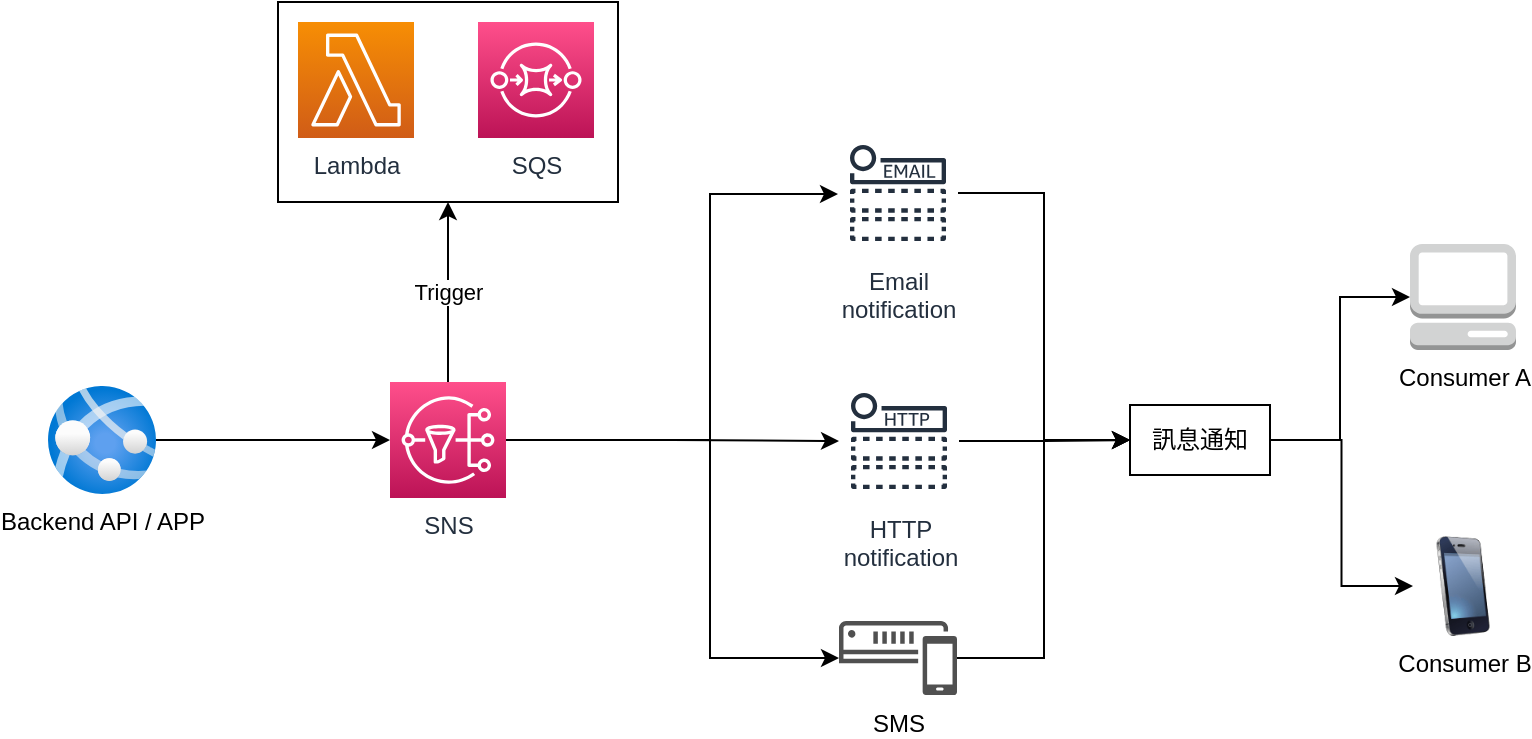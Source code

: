<mxfile version="20.2.3" type="device"><diagram id="Ht1M8jgEwFfnCIfOTk4-" name="Page-1"><mxGraphModel dx="782" dy="1366" grid="1" gridSize="10" guides="1" tooltips="1" connect="1" arrows="1" fold="1" page="1" pageScale="1" pageWidth="1169" pageHeight="827" math="0" shadow="0"><root><mxCell id="0"/><mxCell id="1" parent="0"/><mxCell id="LluBmZfxE5VIQXr7lAts-1" value="Consumer A" style="outlineConnect=0;dashed=0;verticalLabelPosition=bottom;verticalAlign=top;align=center;html=1;shape=mxgraph.aws3.management_console;fillColor=#D2D3D3;gradientColor=none;" parent="1" vertex="1"><mxGeometry x="721" y="-669" width="53" height="53" as="geometry"/></mxCell><mxCell id="LluBmZfxE5VIQXr7lAts-2" value="Consumer B" style="image;html=1;image=img/lib/clip_art/telecommunication/iPhone_128x128.png" parent="1" vertex="1"><mxGeometry x="722.5" y="-523" width="50" height="50" as="geometry"/></mxCell><mxCell id="LluBmZfxE5VIQXr7lAts-15" value="Trigger" style="edgeStyle=orthogonalEdgeStyle;rounded=0;orthogonalLoop=1;jettySize=auto;html=1;entryX=0.5;entryY=1;entryDx=0;entryDy=0;" parent="1" source="LluBmZfxE5VIQXr7lAts-3" target="LluBmZfxE5VIQXr7lAts-14" edge="1"><mxGeometry relative="1" as="geometry"/></mxCell><mxCell id="LluBmZfxE5VIQXr7lAts-20" style="edgeStyle=orthogonalEdgeStyle;rounded=0;orthogonalLoop=1;jettySize=auto;html=1;" parent="1" source="LluBmZfxE5VIQXr7lAts-3" target="LluBmZfxE5VIQXr7lAts-7" edge="1"><mxGeometry relative="1" as="geometry"/></mxCell><mxCell id="LluBmZfxE5VIQXr7lAts-21" style="edgeStyle=orthogonalEdgeStyle;rounded=0;orthogonalLoop=1;jettySize=auto;html=1;" parent="1" source="LluBmZfxE5VIQXr7lAts-3" target="LluBmZfxE5VIQXr7lAts-6" edge="1"><mxGeometry relative="1" as="geometry"><Array as="points"><mxPoint x="371" y="-571"/><mxPoint x="371" y="-694"/></Array></mxGeometry></mxCell><mxCell id="LluBmZfxE5VIQXr7lAts-22" style="edgeStyle=orthogonalEdgeStyle;rounded=0;orthogonalLoop=1;jettySize=auto;html=1;" parent="1" source="LluBmZfxE5VIQXr7lAts-3" target="LluBmZfxE5VIQXr7lAts-9" edge="1"><mxGeometry relative="1" as="geometry"><Array as="points"><mxPoint x="371" y="-571"/><mxPoint x="371" y="-462"/></Array></mxGeometry></mxCell><mxCell id="LluBmZfxE5VIQXr7lAts-3" value="SNS" style="sketch=0;points=[[0,0,0],[0.25,0,0],[0.5,0,0],[0.75,0,0],[1,0,0],[0,1,0],[0.25,1,0],[0.5,1,0],[0.75,1,0],[1,1,0],[0,0.25,0],[0,0.5,0],[0,0.75,0],[1,0.25,0],[1,0.5,0],[1,0.75,0]];outlineConnect=0;fontColor=#232F3E;gradientColor=#FF4F8B;gradientDirection=north;fillColor=#BC1356;strokeColor=#ffffff;dashed=0;verticalLabelPosition=bottom;verticalAlign=top;align=center;html=1;fontSize=12;fontStyle=0;aspect=fixed;shape=mxgraph.aws4.resourceIcon;resIcon=mxgraph.aws4.sns;" parent="1" vertex="1"><mxGeometry x="211" y="-600" width="58" height="58" as="geometry"/></mxCell><mxCell id="LluBmZfxE5VIQXr7lAts-4" value="Lambda" style="sketch=0;points=[[0,0,0],[0.25,0,0],[0.5,0,0],[0.75,0,0],[1,0,0],[0,1,0],[0.25,1,0],[0.5,1,0],[0.75,1,0],[1,1,0],[0,0.25,0],[0,0.5,0],[0,0.75,0],[1,0.25,0],[1,0.5,0],[1,0.75,0]];outlineConnect=0;fontColor=#232F3E;gradientColor=#F78E04;gradientDirection=north;fillColor=#D05C17;strokeColor=#ffffff;dashed=0;verticalLabelPosition=bottom;verticalAlign=top;align=center;html=1;fontSize=12;fontStyle=0;aspect=fixed;shape=mxgraph.aws4.resourceIcon;resIcon=mxgraph.aws4.lambda;" parent="1" vertex="1"><mxGeometry x="165" y="-780" width="58" height="58" as="geometry"/></mxCell><mxCell id="LluBmZfxE5VIQXr7lAts-5" value="SQS" style="sketch=0;points=[[0,0,0],[0.25,0,0],[0.5,0,0],[0.75,0,0],[1,0,0],[0,1,0],[0.25,1,0],[0.5,1,0],[0.75,1,0],[1,1,0],[0,0.25,0],[0,0.5,0],[0,0.75,0],[1,0.25,0],[1,0.5,0],[1,0.75,0]];outlineConnect=0;fontColor=#232F3E;gradientColor=#FF4F8B;gradientDirection=north;fillColor=#BC1356;strokeColor=#ffffff;dashed=0;verticalLabelPosition=bottom;verticalAlign=top;align=center;html=1;fontSize=12;fontStyle=0;aspect=fixed;shape=mxgraph.aws4.resourceIcon;resIcon=mxgraph.aws4.sqs;" parent="1" vertex="1"><mxGeometry x="255" y="-780" width="58" height="58" as="geometry"/></mxCell><mxCell id="LluBmZfxE5VIQXr7lAts-24" style="edgeStyle=orthogonalEdgeStyle;rounded=0;orthogonalLoop=1;jettySize=auto;html=1;entryX=0;entryY=0.5;entryDx=0;entryDy=0;" parent="1" source="LluBmZfxE5VIQXr7lAts-6" target="LluBmZfxE5VIQXr7lAts-23" edge="1"><mxGeometry relative="1" as="geometry"/></mxCell><mxCell id="LluBmZfxE5VIQXr7lAts-6" value="Email&#10;notification" style="sketch=0;outlineConnect=0;fontColor=#232F3E;gradientColor=none;strokeColor=#232F3E;fillColor=#ffffff;dashed=0;verticalLabelPosition=bottom;verticalAlign=top;align=center;html=1;fontSize=12;fontStyle=0;aspect=fixed;shape=mxgraph.aws4.resourceIcon;resIcon=mxgraph.aws4.email_notification;" parent="1" vertex="1"><mxGeometry x="435" y="-724.5" width="60" height="60" as="geometry"/></mxCell><mxCell id="LluBmZfxE5VIQXr7lAts-25" style="edgeStyle=orthogonalEdgeStyle;rounded=0;orthogonalLoop=1;jettySize=auto;html=1;entryX=0;entryY=0.5;entryDx=0;entryDy=0;" parent="1" source="LluBmZfxE5VIQXr7lAts-7" target="LluBmZfxE5VIQXr7lAts-23" edge="1"><mxGeometry relative="1" as="geometry"/></mxCell><mxCell id="LluBmZfxE5VIQXr7lAts-7" value="HTTP&#10;notification" style="sketch=0;outlineConnect=0;fontColor=#232F3E;gradientColor=none;strokeColor=#232F3E;fillColor=#ffffff;dashed=0;verticalLabelPosition=bottom;verticalAlign=top;align=center;html=1;fontSize=12;fontStyle=0;aspect=fixed;shape=mxgraph.aws4.resourceIcon;resIcon=mxgraph.aws4.http_notification;" parent="1" vertex="1"><mxGeometry x="435.5" y="-600.5" width="60" height="60" as="geometry"/></mxCell><mxCell id="LluBmZfxE5VIQXr7lAts-26" style="edgeStyle=orthogonalEdgeStyle;rounded=0;orthogonalLoop=1;jettySize=auto;html=1;entryX=0;entryY=0.5;entryDx=0;entryDy=0;" parent="1" source="LluBmZfxE5VIQXr7lAts-9" target="LluBmZfxE5VIQXr7lAts-23" edge="1"><mxGeometry relative="1" as="geometry"><Array as="points"><mxPoint x="538" y="-462"/><mxPoint x="538" y="-571"/></Array></mxGeometry></mxCell><mxCell id="LluBmZfxE5VIQXr7lAts-9" value="SMS" style="sketch=0;pointerEvents=1;shadow=0;dashed=0;html=1;strokeColor=none;fillColor=#505050;labelPosition=center;verticalLabelPosition=bottom;verticalAlign=top;outlineConnect=0;align=center;shape=mxgraph.office.communications.sms_gateway;" parent="1" vertex="1"><mxGeometry x="435.5" y="-480.5" width="59" height="37" as="geometry"/></mxCell><mxCell id="LluBmZfxE5VIQXr7lAts-14" value="" style="rounded=0;whiteSpace=wrap;html=1;fillColor=none;" parent="1" vertex="1"><mxGeometry x="155" y="-790" width="170" height="100" as="geometry"/></mxCell><mxCell id="LluBmZfxE5VIQXr7lAts-19" style="edgeStyle=orthogonalEdgeStyle;rounded=0;orthogonalLoop=1;jettySize=auto;html=1;entryX=0;entryY=0.5;entryDx=0;entryDy=0;entryPerimeter=0;" parent="1" source="LluBmZfxE5VIQXr7lAts-18" target="LluBmZfxE5VIQXr7lAts-3" edge="1"><mxGeometry relative="1" as="geometry"/></mxCell><mxCell id="LluBmZfxE5VIQXr7lAts-18" value="Backend API / APP" style="aspect=fixed;html=1;points=[];align=center;image;fontSize=12;image=img/lib/azure2/app_services/App_Services.svg;fillColor=none;" parent="1" vertex="1"><mxGeometry x="40" y="-598" width="54" height="54" as="geometry"/></mxCell><mxCell id="LluBmZfxE5VIQXr7lAts-27" style="edgeStyle=orthogonalEdgeStyle;rounded=0;orthogonalLoop=1;jettySize=auto;html=1;entryX=0;entryY=0.5;entryDx=0;entryDy=0;entryPerimeter=0;" parent="1" source="LluBmZfxE5VIQXr7lAts-23" target="LluBmZfxE5VIQXr7lAts-1" edge="1"><mxGeometry relative="1" as="geometry"/></mxCell><mxCell id="LluBmZfxE5VIQXr7lAts-28" style="edgeStyle=orthogonalEdgeStyle;rounded=0;orthogonalLoop=1;jettySize=auto;html=1;entryX=0;entryY=0.5;entryDx=0;entryDy=0;" parent="1" source="LluBmZfxE5VIQXr7lAts-23" target="LluBmZfxE5VIQXr7lAts-2" edge="1"><mxGeometry relative="1" as="geometry"/></mxCell><mxCell id="LluBmZfxE5VIQXr7lAts-23" value="訊息通知" style="rounded=0;whiteSpace=wrap;html=1;fillColor=default;" parent="1" vertex="1"><mxGeometry x="581" y="-588.5" width="70" height="35" as="geometry"/></mxCell></root></mxGraphModel></diagram></mxfile>